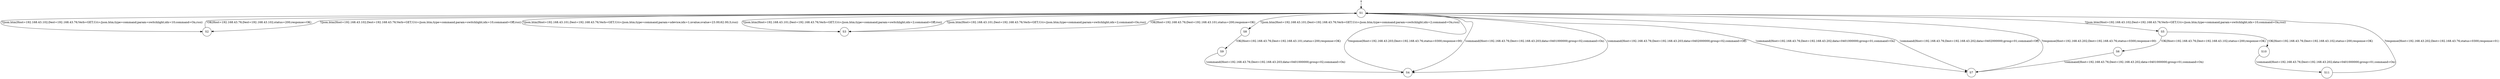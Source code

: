 digraph LTS {
S00[shape=point]
S1[label=S1,shape=circle];
S2[label=S2,shape=circle];
S3[label=S3,shape=circle];
S4[label=S4,shape=circle];
S5[label=S5,shape=circle];
S6[label=S6,shape=circle];
S7[label=S7,shape=circle];
S8[label=S8,shape=circle];
S9[label=S9,shape=circle];
S10[label=S10,shape=circle];
S11[label=S11,shape=circle];
S00 -> S1
S1 -> S2[label ="?/json.htm(Host=192.168.43.102;Dest=192.168.43.76;Verb=GET;Uri=/json.htm;type=command;param=switchlight;idx=10;command=Off;rssi)"];
S1 -> S2[label ="?/json.htm(Host=192.168.43.102;Dest=192.168.43.76;Verb=GET;Uri=/json.htm;type=command;param=switchlight;idx=10;command=On;rssi)"];
S1 -> S3[label ="?/json.htm(Host=192.168.43.101;Dest=192.168.43.76;Verb=GET;Uri=/json.htm;type=command;param=udevice;idx=1;nvalue;svalue=23.00;62.00;3;rssi)"];
S1 -> S3[label ="?/json.htm(Host=192.168.43.101;Dest=192.168.43.76;Verb=GET;Uri=/json.htm;type=command;param=switchlight;idx=2;command=Off;rssi)"];
S1 -> S3[label ="?/json.htm(Host=192.168.43.101;Dest=192.168.43.76;Verb=GET;Uri=/json.htm;type=command;param=switchlight;idx=2;command=On;rssi)"];
S1 -> S4[label ="!command(Host=192.168.43.76;Dest=192.168.43.203;data=0401000000;group=02;command=On)"];
S1 -> S4[label ="!command(Host=192.168.43.76;Dest=192.168.43.203;data=0402000000;group=02;command=Off)"];
S1 -> S5[label ="?/json.htm(Host=192.168.43.102;Dest=192.168.43.76;Verb=GET;Uri=/json.htm;type=command;param=switchlight;idx=10;command=On;rssi)"];
S1 -> S7[label ="!command(Host=192.168.43.76;Dest=192.168.43.202;data=0401000000;group=01;command=On)"];
S1 -> S7[label ="!command(Host=192.168.43.76;Dest=192.168.43.202;data=0402000000;group=01;command=Off)"];
S1 -> S8[label ="?/json.htm(Host=192.168.43.101;Dest=192.168.43.76;Verb=GET;Uri=/json.htm;type=command;param=switchlight;idx=2;command=On;rssi)"];
S2 -> S1[label ="!OK(Host=192.168.43.76;Dest=192.168.43.102;status=200;response=OK)"];
S3 -> S1[label ="!OK(Host=192.168.43.76;Dest=192.168.43.101;status=200;response=OK)"];
S4 -> S1[label ="?response(Host=192.168.43.203;Dest=192.168.43.76;status=0300;response=00)"];
S5 -> S6[label ="!OK(Host=192.168.43.76;Dest=192.168.43.102;status=200;response=OK)"];
S5 -> S10[label ="!OK(Host=192.168.43.76;Dest=192.168.43.102;status=200;response=OK)"];
S6 -> S7[label ="!command(Host=192.168.43.76;Dest=192.168.43.202;data=0401000000;group=01;command=On)"];
S7 -> S1[label ="?response(Host=192.168.43.202;Dest=192.168.43.76;status=0300;response=00)"];
S8 -> S9[label ="!OK(Host=192.168.43.76;Dest=192.168.43.101;status=200;response=OK)"];
S9 -> S4[label ="!command(Host=192.168.43.76;Dest=192.168.43.203;data=0401000000;group=02;command=On)"];
S10 -> S11[label ="!command(Host=192.168.43.76;Dest=192.168.43.202;data=0401000000;group=01;command=On)"];
S11 -> S1[label ="?response(Host=192.168.43.202;Dest=192.168.43.76;status=0300;response=01)"];
}
